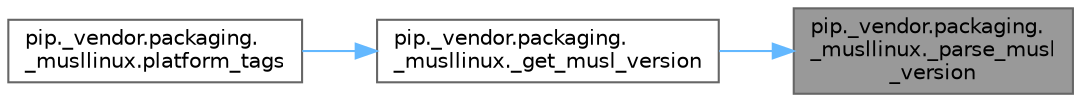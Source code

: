 digraph "pip._vendor.packaging._musllinux._parse_musl_version"
{
 // LATEX_PDF_SIZE
  bgcolor="transparent";
  edge [fontname=Helvetica,fontsize=10,labelfontname=Helvetica,labelfontsize=10];
  node [fontname=Helvetica,fontsize=10,shape=box,height=0.2,width=0.4];
  rankdir="RL";
  Node1 [id="Node000001",label="pip._vendor.packaging.\l_musllinux._parse_musl\l_version",height=0.2,width=0.4,color="gray40", fillcolor="grey60", style="filled", fontcolor="black",tooltip=" "];
  Node1 -> Node2 [id="edge1_Node000001_Node000002",dir="back",color="steelblue1",style="solid",tooltip=" "];
  Node2 [id="Node000002",label="pip._vendor.packaging.\l_musllinux._get_musl_version",height=0.2,width=0.4,color="grey40", fillcolor="white", style="filled",URL="$namespacepip_1_1__vendor_1_1packaging_1_1__musllinux.html#ab819ff9328d199b5dc4bc74272b7cc00",tooltip=" "];
  Node2 -> Node3 [id="edge2_Node000002_Node000003",dir="back",color="steelblue1",style="solid",tooltip=" "];
  Node3 [id="Node000003",label="pip._vendor.packaging.\l_musllinux.platform_tags",height=0.2,width=0.4,color="grey40", fillcolor="white", style="filled",URL="$namespacepip_1_1__vendor_1_1packaging_1_1__musllinux.html#a9d6c7ad492afbe99219d8eebbc05e518",tooltip=" "];
}
